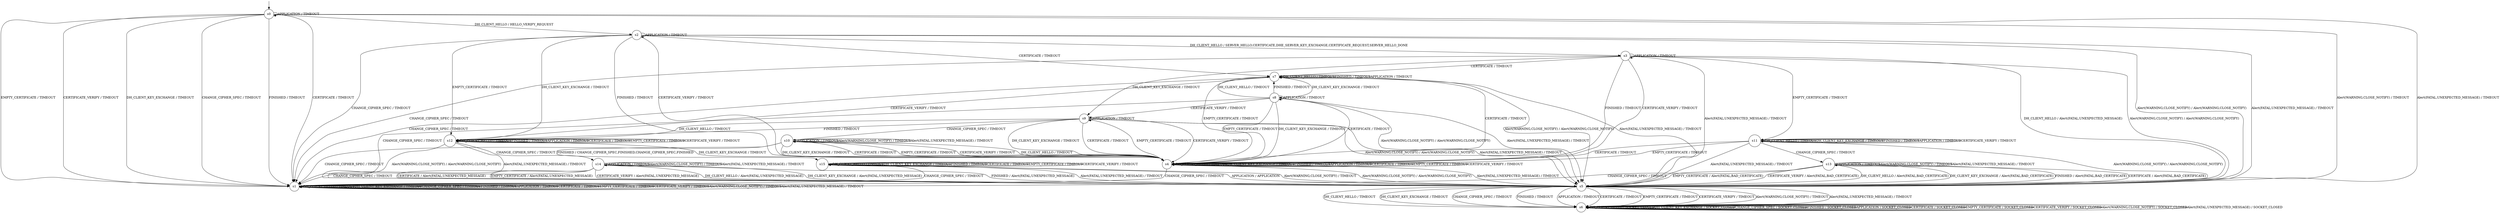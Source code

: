 digraph g {

	s0 [shape="circle" label="s0"];
	s1 [shape="circle" label="s1"];
	s2 [shape="circle" label="s2"];
	s3 [shape="circle" label="s3"];
	s4 [shape="circle" label="s4"];
	s5 [shape="circle" label="s5"];
	s6 [shape="circle" label="s6"];
	s7 [shape="circle" label="s7"];
	s8 [shape="circle" label="s8"];
	s9 [shape="circle" label="s9"];
	s10 [shape="circle" label="s10"];
	s11 [shape="circle" label="s11"];
	s12 [shape="circle" label="s12"];
	s13 [shape="circle" label="s13"];
	s14 [shape="circle" label="s14"];
	s15 [shape="circle" label="s15"];
	s0 -> s2 [label="DH_CLIENT_HELLO / HELLO_VERIFY_REQUEST"];
	s0 -> s1 [label="DH_CLIENT_KEY_EXCHANGE / TIMEOUT"];
	s0 -> s1 [label="CHANGE_CIPHER_SPEC / TIMEOUT"];
	s0 -> s1 [label="FINISHED / TIMEOUT"];
	s0 -> s0 [label="APPLICATION / TIMEOUT"];
	s0 -> s1 [label="CERTIFICATE / TIMEOUT"];
	s0 -> s1 [label="EMPTY_CERTIFICATE / TIMEOUT"];
	s0 -> s1 [label="CERTIFICATE_VERIFY / TIMEOUT"];
	s0 -> s5 [label="Alert(WARNING,CLOSE_NOTIFY) / TIMEOUT"];
	s0 -> s5 [label="Alert(FATAL,UNEXPECTED_MESSAGE) / TIMEOUT"];
	s1 -> s1 [label="DH_CLIENT_HELLO / TIMEOUT"];
	s1 -> s1 [label="DH_CLIENT_KEY_EXCHANGE / TIMEOUT"];
	s1 -> s1 [label="CHANGE_CIPHER_SPEC / TIMEOUT"];
	s1 -> s1 [label="FINISHED / TIMEOUT"];
	s1 -> s1 [label="APPLICATION / TIMEOUT"];
	s1 -> s1 [label="CERTIFICATE / TIMEOUT"];
	s1 -> s1 [label="EMPTY_CERTIFICATE / TIMEOUT"];
	s1 -> s1 [label="CERTIFICATE_VERIFY / TIMEOUT"];
	s1 -> s1 [label="Alert(WARNING,CLOSE_NOTIFY) / TIMEOUT"];
	s1 -> s1 [label="Alert(FATAL,UNEXPECTED_MESSAGE) / TIMEOUT"];
	s2 -> s3 [label="DH_CLIENT_HELLO / SERVER_HELLO,CERTIFICATE,DHE_SERVER_KEY_EXCHANGE,CERTIFICATE_REQUEST,SERVER_HELLO_DONE"];
	s2 -> s12 [label="DH_CLIENT_KEY_EXCHANGE / TIMEOUT"];
	s2 -> s1 [label="CHANGE_CIPHER_SPEC / TIMEOUT"];
	s2 -> s4 [label="FINISHED / TIMEOUT"];
	s2 -> s2 [label="APPLICATION / TIMEOUT"];
	s2 -> s7 [label="CERTIFICATE / TIMEOUT"];
	s2 -> s12 [label="EMPTY_CERTIFICATE / TIMEOUT"];
	s2 -> s4 [label="CERTIFICATE_VERIFY / TIMEOUT"];
	s2 -> s5 [label="Alert(WARNING,CLOSE_NOTIFY) / Alert(WARNING,CLOSE_NOTIFY)"];
	s2 -> s5 [label="Alert(FATAL,UNEXPECTED_MESSAGE) / TIMEOUT"];
	s3 -> s5 [label="DH_CLIENT_HELLO / Alert(FATAL,UNEXPECTED_MESSAGE)"];
	s3 -> s9 [label="DH_CLIENT_KEY_EXCHANGE / TIMEOUT"];
	s3 -> s1 [label="CHANGE_CIPHER_SPEC / TIMEOUT"];
	s3 -> s4 [label="FINISHED / TIMEOUT"];
	s3 -> s3 [label="APPLICATION / TIMEOUT"];
	s3 -> s7 [label="CERTIFICATE / TIMEOUT"];
	s3 -> s11 [label="EMPTY_CERTIFICATE / TIMEOUT"];
	s3 -> s4 [label="CERTIFICATE_VERIFY / TIMEOUT"];
	s3 -> s5 [label="Alert(WARNING,CLOSE_NOTIFY) / Alert(WARNING,CLOSE_NOTIFY)"];
	s3 -> s5 [label="Alert(FATAL,UNEXPECTED_MESSAGE) / TIMEOUT"];
	s4 -> s4 [label="DH_CLIENT_HELLO / TIMEOUT"];
	s4 -> s4 [label="DH_CLIENT_KEY_EXCHANGE / TIMEOUT"];
	s4 -> s1 [label="CHANGE_CIPHER_SPEC / TIMEOUT"];
	s4 -> s4 [label="FINISHED / TIMEOUT"];
	s4 -> s4 [label="APPLICATION / TIMEOUT"];
	s4 -> s4 [label="CERTIFICATE / TIMEOUT"];
	s4 -> s4 [label="EMPTY_CERTIFICATE / TIMEOUT"];
	s4 -> s4 [label="CERTIFICATE_VERIFY / TIMEOUT"];
	s4 -> s5 [label="Alert(WARNING,CLOSE_NOTIFY) / Alert(WARNING,CLOSE_NOTIFY)"];
	s4 -> s5 [label="Alert(FATAL,UNEXPECTED_MESSAGE) / TIMEOUT"];
	s5 -> s6 [label="DH_CLIENT_HELLO / TIMEOUT"];
	s5 -> s6 [label="DH_CLIENT_KEY_EXCHANGE / TIMEOUT"];
	s5 -> s6 [label="CHANGE_CIPHER_SPEC / TIMEOUT"];
	s5 -> s6 [label="FINISHED / TIMEOUT"];
	s5 -> s6 [label="APPLICATION / TIMEOUT"];
	s5 -> s6 [label="CERTIFICATE / TIMEOUT"];
	s5 -> s6 [label="EMPTY_CERTIFICATE / TIMEOUT"];
	s5 -> s6 [label="CERTIFICATE_VERIFY / TIMEOUT"];
	s5 -> s6 [label="Alert(WARNING,CLOSE_NOTIFY) / TIMEOUT"];
	s5 -> s6 [label="Alert(FATAL,UNEXPECTED_MESSAGE) / TIMEOUT"];
	s6 -> s6 [label="DH_CLIENT_HELLO / SOCKET_CLOSED"];
	s6 -> s6 [label="DH_CLIENT_KEY_EXCHANGE / SOCKET_CLOSED"];
	s6 -> s6 [label="CHANGE_CIPHER_SPEC / SOCKET_CLOSED"];
	s6 -> s6 [label="FINISHED / SOCKET_CLOSED"];
	s6 -> s6 [label="APPLICATION / SOCKET_CLOSED"];
	s6 -> s6 [label="CERTIFICATE / SOCKET_CLOSED"];
	s6 -> s6 [label="EMPTY_CERTIFICATE / SOCKET_CLOSED"];
	s6 -> s6 [label="CERTIFICATE_VERIFY / SOCKET_CLOSED"];
	s6 -> s6 [label="Alert(WARNING,CLOSE_NOTIFY) / SOCKET_CLOSED"];
	s6 -> s6 [label="Alert(FATAL,UNEXPECTED_MESSAGE) / SOCKET_CLOSED"];
	s7 -> s7 [label="DH_CLIENT_HELLO / TIMEOUT"];
	s7 -> s8 [label="DH_CLIENT_KEY_EXCHANGE / TIMEOUT"];
	s7 -> s1 [label="CHANGE_CIPHER_SPEC / TIMEOUT"];
	s7 -> s7 [label="FINISHED / TIMEOUT"];
	s7 -> s7 [label="APPLICATION / TIMEOUT"];
	s7 -> s4 [label="CERTIFICATE / TIMEOUT"];
	s7 -> s4 [label="EMPTY_CERTIFICATE / TIMEOUT"];
	s7 -> s12 [label="CERTIFICATE_VERIFY / TIMEOUT"];
	s7 -> s5 [label="Alert(WARNING,CLOSE_NOTIFY) / Alert(WARNING,CLOSE_NOTIFY)"];
	s7 -> s5 [label="Alert(FATAL,UNEXPECTED_MESSAGE) / TIMEOUT"];
	s8 -> s7 [label="DH_CLIENT_HELLO / TIMEOUT"];
	s8 -> s4 [label="DH_CLIENT_KEY_EXCHANGE / TIMEOUT"];
	s8 -> s1 [label="CHANGE_CIPHER_SPEC / TIMEOUT"];
	s8 -> s7 [label="FINISHED / TIMEOUT"];
	s8 -> s8 [label="APPLICATION / TIMEOUT"];
	s8 -> s4 [label="CERTIFICATE / TIMEOUT"];
	s8 -> s4 [label="EMPTY_CERTIFICATE / TIMEOUT"];
	s8 -> s9 [label="CERTIFICATE_VERIFY / TIMEOUT"];
	s8 -> s5 [label="Alert(WARNING,CLOSE_NOTIFY) / Alert(WARNING,CLOSE_NOTIFY)"];
	s8 -> s5 [label="Alert(FATAL,UNEXPECTED_MESSAGE) / TIMEOUT"];
	s9 -> s12 [label="DH_CLIENT_HELLO / TIMEOUT"];
	s9 -> s4 [label="DH_CLIENT_KEY_EXCHANGE / TIMEOUT"];
	s9 -> s10 [label="CHANGE_CIPHER_SPEC / TIMEOUT"];
	s9 -> s12 [label="FINISHED / TIMEOUT"];
	s9 -> s9 [label="APPLICATION / TIMEOUT"];
	s9 -> s4 [label="CERTIFICATE / TIMEOUT"];
	s9 -> s4 [label="EMPTY_CERTIFICATE / TIMEOUT"];
	s9 -> s4 [label="CERTIFICATE_VERIFY / TIMEOUT"];
	s9 -> s5 [label="Alert(WARNING,CLOSE_NOTIFY) / Alert(WARNING,CLOSE_NOTIFY)"];
	s9 -> s5 [label="Alert(FATAL,UNEXPECTED_MESSAGE) / TIMEOUT"];
	s10 -> s4 [label="DH_CLIENT_HELLO / TIMEOUT"];
	s10 -> s4 [label="DH_CLIENT_KEY_EXCHANGE / TIMEOUT"];
	s10 -> s1 [label="CHANGE_CIPHER_SPEC / TIMEOUT"];
	s10 -> s15 [label="FINISHED / CHANGE_CIPHER_SPEC,FINISHED,CHANGE_CIPHER_SPEC,FINISHED"];
	s10 -> s10 [label="APPLICATION / TIMEOUT"];
	s10 -> s4 [label="CERTIFICATE / TIMEOUT"];
	s10 -> s4 [label="EMPTY_CERTIFICATE / TIMEOUT"];
	s10 -> s4 [label="CERTIFICATE_VERIFY / TIMEOUT"];
	s10 -> s10 [label="Alert(WARNING,CLOSE_NOTIFY) / TIMEOUT"];
	s10 -> s10 [label="Alert(FATAL,UNEXPECTED_MESSAGE) / TIMEOUT"];
	s11 -> s11 [label="DH_CLIENT_HELLO / TIMEOUT"];
	s11 -> s11 [label="DH_CLIENT_KEY_EXCHANGE / TIMEOUT"];
	s11 -> s13 [label="CHANGE_CIPHER_SPEC / TIMEOUT"];
	s11 -> s11 [label="FINISHED / TIMEOUT"];
	s11 -> s11 [label="APPLICATION / TIMEOUT"];
	s11 -> s4 [label="CERTIFICATE / TIMEOUT"];
	s11 -> s4 [label="EMPTY_CERTIFICATE / TIMEOUT"];
	s11 -> s11 [label="CERTIFICATE_VERIFY / TIMEOUT"];
	s11 -> s5 [label="Alert(WARNING,CLOSE_NOTIFY) / Alert(WARNING,CLOSE_NOTIFY)"];
	s11 -> s5 [label="Alert(FATAL,UNEXPECTED_MESSAGE) / TIMEOUT"];
	s12 -> s12 [label="DH_CLIENT_HELLO / TIMEOUT"];
	s12 -> s4 [label="DH_CLIENT_KEY_EXCHANGE / TIMEOUT"];
	s12 -> s14 [label="CHANGE_CIPHER_SPEC / TIMEOUT"];
	s12 -> s12 [label="FINISHED / TIMEOUT"];
	s12 -> s12 [label="APPLICATION / TIMEOUT"];
	s12 -> s12 [label="CERTIFICATE / TIMEOUT"];
	s12 -> s12 [label="EMPTY_CERTIFICATE / TIMEOUT"];
	s12 -> s12 [label="CERTIFICATE_VERIFY / TIMEOUT"];
	s12 -> s5 [label="Alert(WARNING,CLOSE_NOTIFY) / Alert(WARNING,CLOSE_NOTIFY)"];
	s12 -> s5 [label="Alert(FATAL,UNEXPECTED_MESSAGE) / TIMEOUT"];
	s13 -> s5 [label="DH_CLIENT_HELLO / Alert(FATAL,BAD_CERTIFICATE)"];
	s13 -> s5 [label="DH_CLIENT_KEY_EXCHANGE / Alert(FATAL,BAD_CERTIFICATE)"];
	s13 -> s1 [label="CHANGE_CIPHER_SPEC / TIMEOUT"];
	s13 -> s5 [label="FINISHED / Alert(FATAL,BAD_CERTIFICATE)"];
	s13 -> s13 [label="APPLICATION / TIMEOUT"];
	s13 -> s5 [label="CERTIFICATE / Alert(FATAL,BAD_CERTIFICATE)"];
	s13 -> s5 [label="EMPTY_CERTIFICATE / Alert(FATAL,BAD_CERTIFICATE)"];
	s13 -> s5 [label="CERTIFICATE_VERIFY / Alert(FATAL,BAD_CERTIFICATE)"];
	s13 -> s13 [label="Alert(WARNING,CLOSE_NOTIFY) / TIMEOUT"];
	s13 -> s13 [label="Alert(FATAL,UNEXPECTED_MESSAGE) / TIMEOUT"];
	s14 -> s5 [label="DH_CLIENT_HELLO / Alert(FATAL,UNEXPECTED_MESSAGE)"];
	s14 -> s5 [label="DH_CLIENT_KEY_EXCHANGE / Alert(FATAL,UNEXPECTED_MESSAGE)"];
	s14 -> s1 [label="CHANGE_CIPHER_SPEC / TIMEOUT"];
	s14 -> s5 [label="FINISHED / Alert(FATAL,UNEXPECTED_MESSAGE)"];
	s14 -> s14 [label="APPLICATION / TIMEOUT"];
	s14 -> s5 [label="CERTIFICATE / Alert(FATAL,UNEXPECTED_MESSAGE)"];
	s14 -> s5 [label="EMPTY_CERTIFICATE / Alert(FATAL,UNEXPECTED_MESSAGE)"];
	s14 -> s5 [label="CERTIFICATE_VERIFY / Alert(FATAL,UNEXPECTED_MESSAGE)"];
	s14 -> s14 [label="Alert(WARNING,CLOSE_NOTIFY) / TIMEOUT"];
	s14 -> s14 [label="Alert(FATAL,UNEXPECTED_MESSAGE) / TIMEOUT"];
	s15 -> s15 [label="DH_CLIENT_HELLO / TIMEOUT"];
	s15 -> s15 [label="DH_CLIENT_KEY_EXCHANGE / TIMEOUT"];
	s15 -> s1 [label="CHANGE_CIPHER_SPEC / TIMEOUT"];
	s15 -> s15 [label="FINISHED / TIMEOUT"];
	s15 -> s5 [label="APPLICATION / APPLICATION"];
	s15 -> s15 [label="CERTIFICATE / TIMEOUT"];
	s15 -> s15 [label="EMPTY_CERTIFICATE / TIMEOUT"];
	s15 -> s15 [label="CERTIFICATE_VERIFY / TIMEOUT"];
	s15 -> s5 [label="Alert(WARNING,CLOSE_NOTIFY) / TIMEOUT"];
	s15 -> s5 [label="Alert(FATAL,UNEXPECTED_MESSAGE) / TIMEOUT"];

__start0 [label="" shape="none" width="0" height="0"];
__start0 -> s0;

}
